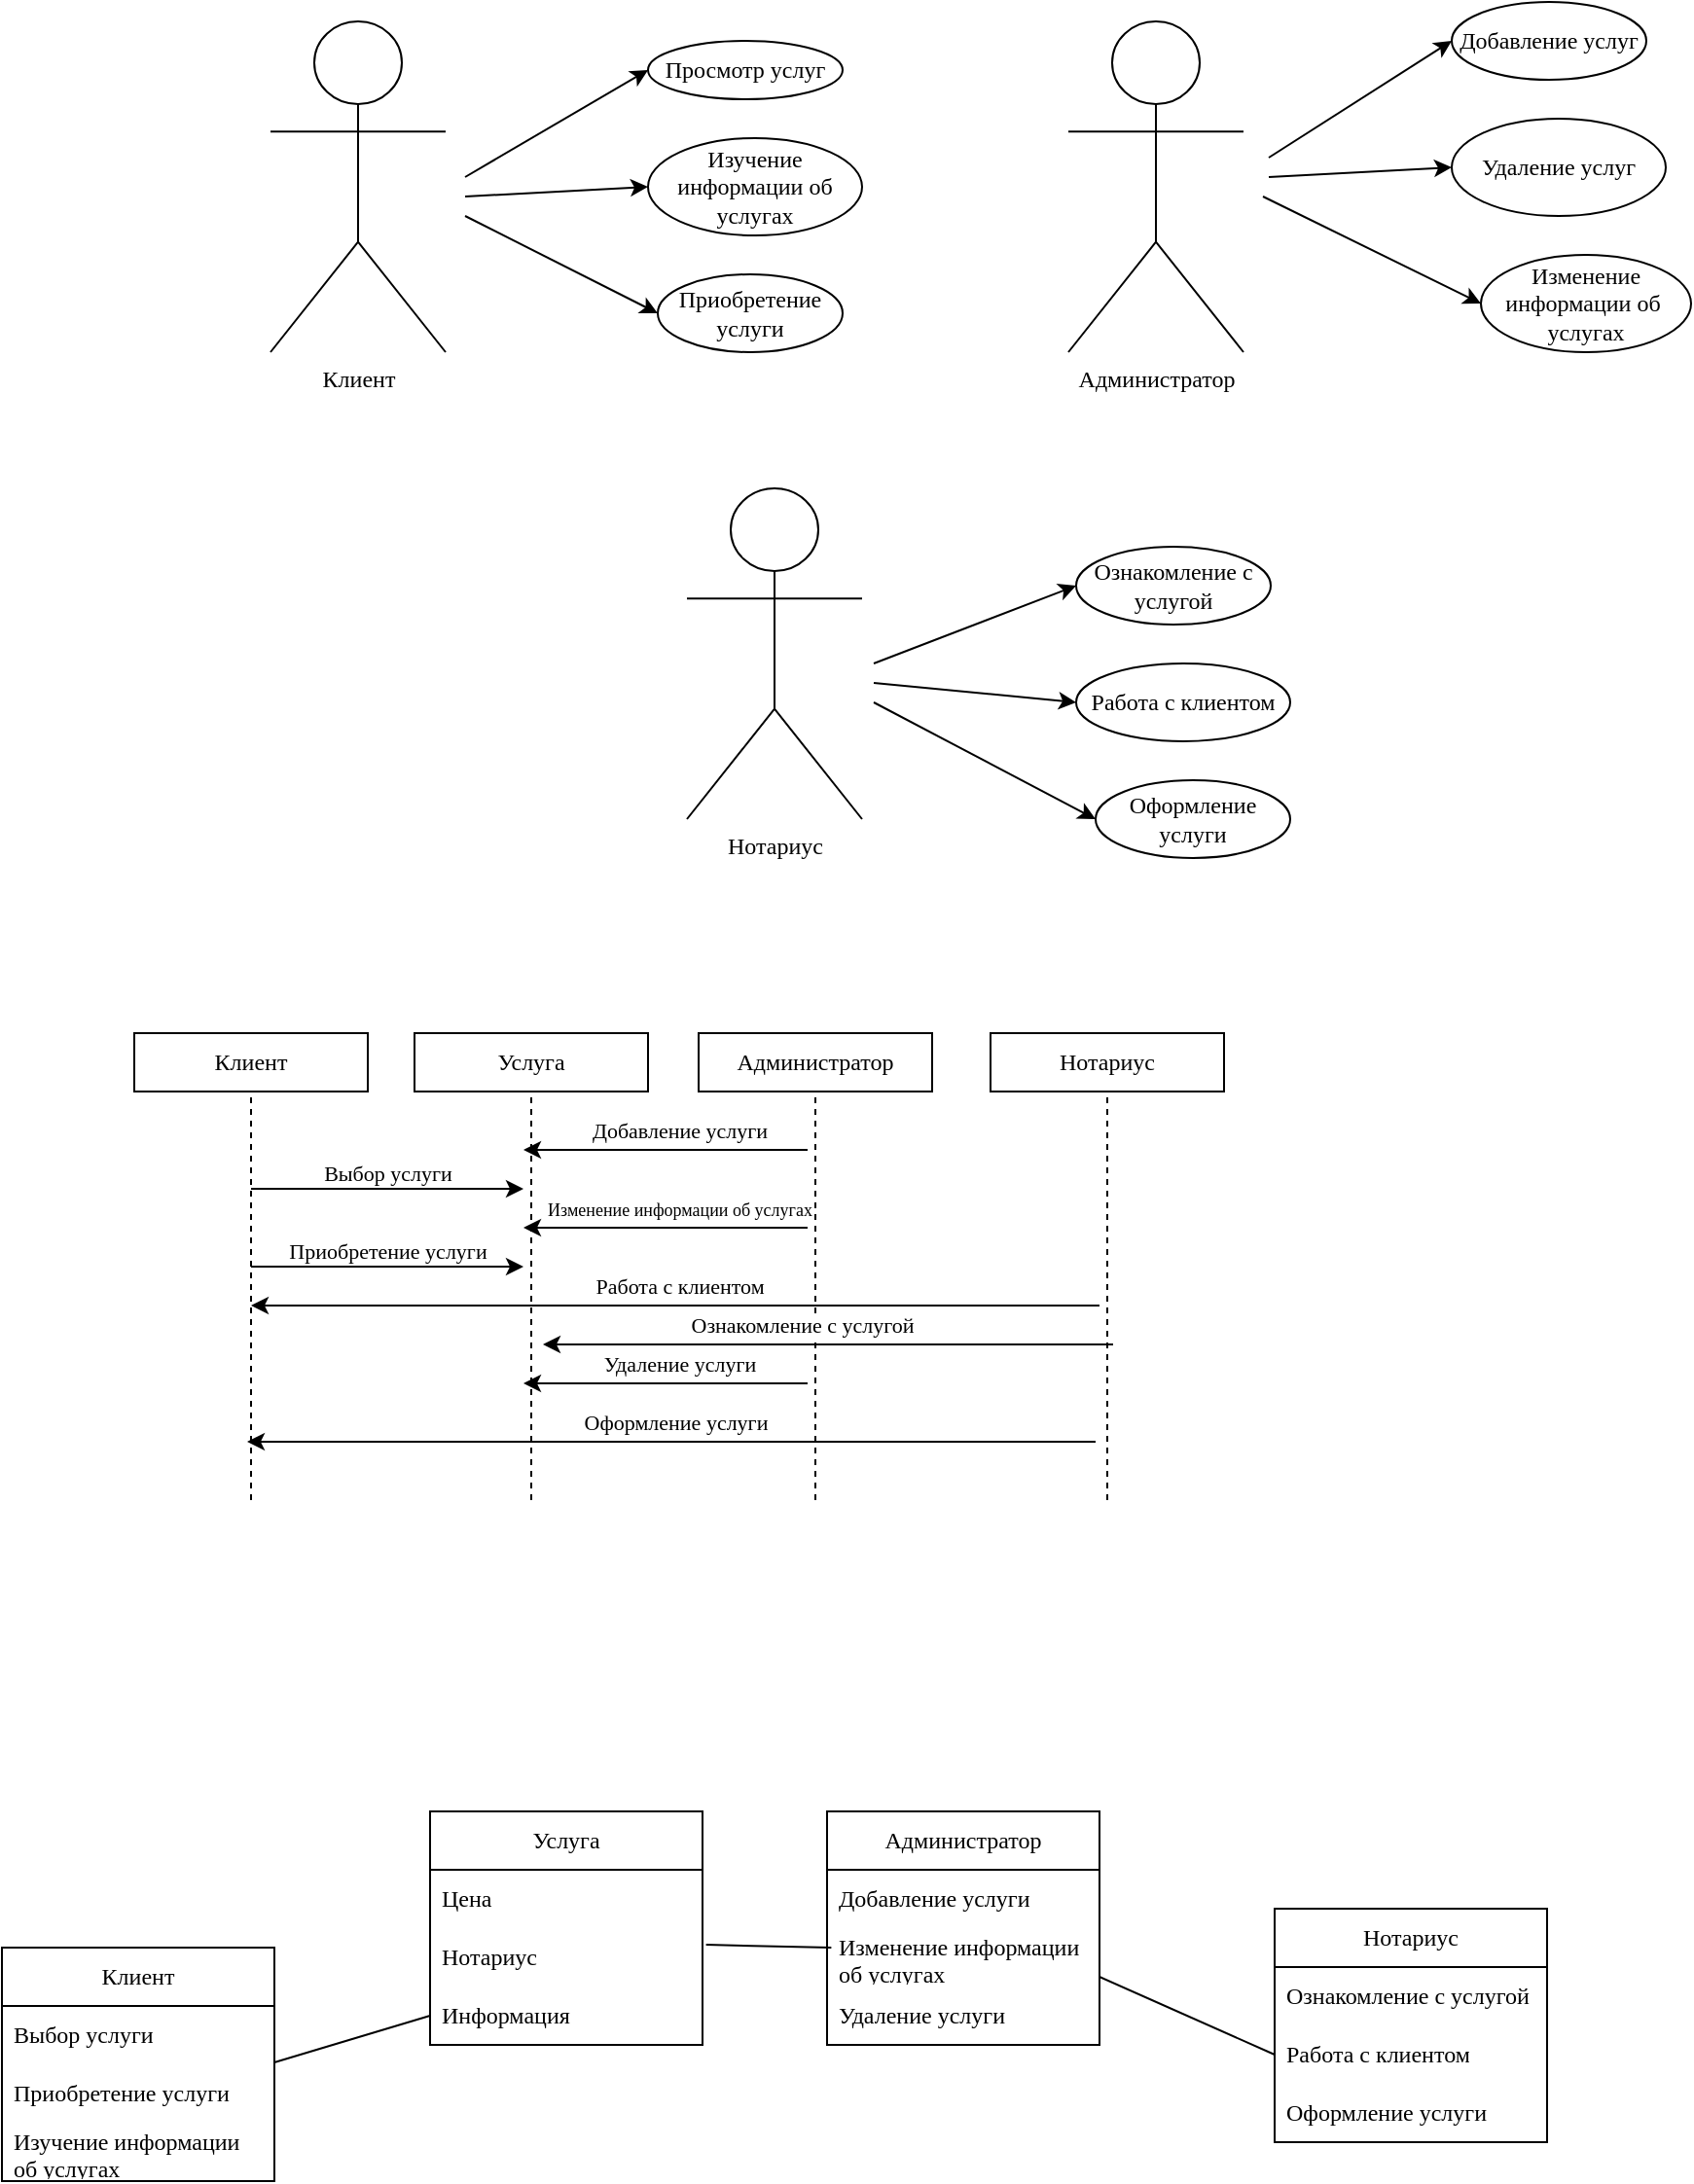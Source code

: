 <mxfile version="24.2.3" type="device">
  <diagram name="Страница — 1" id="UcfjvmZWFk2_USf1i6st">
    <mxGraphModel dx="2086" dy="693" grid="1" gridSize="10" guides="1" tooltips="1" connect="1" arrows="1" fold="1" page="1" pageScale="1" pageWidth="827" pageHeight="1169" math="0" shadow="0">
      <root>
        <mxCell id="0" />
        <mxCell id="1" parent="0" />
        <mxCell id="9l9PwQH1jKQ2nE-yAXZs-1" value="&lt;font face=&quot;Times New Roman&quot;&gt;Администратор&lt;/font&gt;" style="shape=umlActor;verticalLabelPosition=bottom;verticalAlign=top;html=1;outlineConnect=0;" vertex="1" parent="1">
          <mxGeometry x="520" y="120" width="90" height="170" as="geometry" />
        </mxCell>
        <mxCell id="9l9PwQH1jKQ2nE-yAXZs-2" value="&lt;font class=&quot;default_cursor_cs&quot; face=&quot;Times New Roman&quot;&gt;Клиент&lt;/font&gt;" style="shape=umlActor;verticalLabelPosition=bottom;verticalAlign=top;html=1;outlineConnect=0;" vertex="1" parent="1">
          <mxGeometry x="110" y="120" width="90" height="170" as="geometry" />
        </mxCell>
        <mxCell id="9l9PwQH1jKQ2nE-yAXZs-3" value="&lt;font face=&quot;Times New Roman&quot;&gt;Нотариус&lt;/font&gt;" style="shape=umlActor;verticalLabelPosition=bottom;verticalAlign=top;html=1;outlineConnect=0;" vertex="1" parent="1">
          <mxGeometry x="324" y="360" width="90" height="170" as="geometry" />
        </mxCell>
        <mxCell id="9l9PwQH1jKQ2nE-yAXZs-4" value="&lt;font class=&quot;default_cursor_cs&quot; face=&quot;Times New Roman&quot;&gt;Изучение информации об услугах&lt;/font&gt;" style="ellipse;whiteSpace=wrap;html=1;" vertex="1" parent="1">
          <mxGeometry x="304" y="180" width="110" height="50" as="geometry" />
        </mxCell>
        <mxCell id="9l9PwQH1jKQ2nE-yAXZs-5" value="&lt;font face=&quot;Times New Roman&quot;&gt;Просмотр услуг&lt;/font&gt;" style="ellipse;whiteSpace=wrap;html=1;" vertex="1" parent="1">
          <mxGeometry x="304" y="130" width="100" height="30" as="geometry" />
        </mxCell>
        <mxCell id="9l9PwQH1jKQ2nE-yAXZs-6" value="&lt;font class=&quot;default_cursor_cs&quot; face=&quot;Times New Roman&quot;&gt;Приобретение услуги&lt;/font&gt;" style="ellipse;whiteSpace=wrap;html=1;" vertex="1" parent="1">
          <mxGeometry x="309" y="250" width="95" height="40" as="geometry" />
        </mxCell>
        <mxCell id="9l9PwQH1jKQ2nE-yAXZs-10" value="" style="endArrow=classic;html=1;rounded=0;entryX=0;entryY=0.5;entryDx=0;entryDy=0;" edge="1" parent="1" target="9l9PwQH1jKQ2nE-yAXZs-5">
          <mxGeometry width="50" height="50" relative="1" as="geometry">
            <mxPoint x="210" y="200" as="sourcePoint" />
            <mxPoint x="260" y="180" as="targetPoint" />
          </mxGeometry>
        </mxCell>
        <mxCell id="9l9PwQH1jKQ2nE-yAXZs-11" value="" style="endArrow=classic;html=1;rounded=0;entryX=0;entryY=0.5;entryDx=0;entryDy=0;" edge="1" parent="1" target="9l9PwQH1jKQ2nE-yAXZs-4">
          <mxGeometry width="50" height="50" relative="1" as="geometry">
            <mxPoint x="210" y="210" as="sourcePoint" />
            <mxPoint x="304" y="175" as="targetPoint" />
          </mxGeometry>
        </mxCell>
        <mxCell id="9l9PwQH1jKQ2nE-yAXZs-12" value="" style="endArrow=classic;html=1;rounded=0;entryX=0;entryY=0.5;entryDx=0;entryDy=0;" edge="1" parent="1" target="9l9PwQH1jKQ2nE-yAXZs-6">
          <mxGeometry width="50" height="50" relative="1" as="geometry">
            <mxPoint x="210" y="220" as="sourcePoint" />
            <mxPoint x="304" y="210" as="targetPoint" />
          </mxGeometry>
        </mxCell>
        <mxCell id="9l9PwQH1jKQ2nE-yAXZs-13" value="&lt;font class=&quot;default_cursor_cs&quot; face=&quot;Times New Roman&quot;&gt;Удаление услуг&lt;/font&gt;" style="ellipse;whiteSpace=wrap;html=1;" vertex="1" parent="1">
          <mxGeometry x="717" y="170" width="110" height="50" as="geometry" />
        </mxCell>
        <mxCell id="9l9PwQH1jKQ2nE-yAXZs-14" value="&lt;font class=&quot;default_cursor_cs&quot; face=&quot;Times New Roman&quot;&gt;Добавление услуг&lt;/font&gt;" style="ellipse;whiteSpace=wrap;html=1;" vertex="1" parent="1">
          <mxGeometry x="717" y="110" width="100" height="40" as="geometry" />
        </mxCell>
        <mxCell id="9l9PwQH1jKQ2nE-yAXZs-15" value="" style="endArrow=classic;html=1;rounded=0;entryX=0;entryY=0.5;entryDx=0;entryDy=0;" edge="1" parent="1" target="9l9PwQH1jKQ2nE-yAXZs-14">
          <mxGeometry width="50" height="50" relative="1" as="geometry">
            <mxPoint x="623" y="190" as="sourcePoint" />
            <mxPoint x="673" y="170" as="targetPoint" />
          </mxGeometry>
        </mxCell>
        <mxCell id="9l9PwQH1jKQ2nE-yAXZs-16" value="" style="endArrow=classic;html=1;rounded=0;entryX=0;entryY=0.5;entryDx=0;entryDy=0;" edge="1" parent="1" target="9l9PwQH1jKQ2nE-yAXZs-13">
          <mxGeometry width="50" height="50" relative="1" as="geometry">
            <mxPoint x="623" y="200" as="sourcePoint" />
            <mxPoint x="717" y="165" as="targetPoint" />
          </mxGeometry>
        </mxCell>
        <mxCell id="9l9PwQH1jKQ2nE-yAXZs-17" value="" style="endArrow=classic;html=1;rounded=0;entryX=0;entryY=0.5;entryDx=0;entryDy=0;" edge="1" parent="1" target="9l9PwQH1jKQ2nE-yAXZs-18">
          <mxGeometry width="50" height="50" relative="1" as="geometry">
            <mxPoint x="620" y="210" as="sourcePoint" />
            <mxPoint x="722" y="260" as="targetPoint" />
          </mxGeometry>
        </mxCell>
        <mxCell id="9l9PwQH1jKQ2nE-yAXZs-18" value="&lt;font class=&quot;default_cursor_cs&quot; face=&quot;Times New Roman&quot;&gt;Изменение информации об&amp;nbsp; услугах&lt;/font&gt;" style="ellipse;whiteSpace=wrap;html=1;" vertex="1" parent="1">
          <mxGeometry x="732" y="240" width="108" height="50" as="geometry" />
        </mxCell>
        <mxCell id="9l9PwQH1jKQ2nE-yAXZs-19" value="&lt;font class=&quot;default_cursor_cs&quot; face=&quot;Times New Roman&quot;&gt;Работа с клиентом&lt;/font&gt;" style="ellipse;whiteSpace=wrap;html=1;" vertex="1" parent="1">
          <mxGeometry x="524" y="450" width="110" height="40" as="geometry" />
        </mxCell>
        <mxCell id="9l9PwQH1jKQ2nE-yAXZs-20" value="&lt;font class=&quot;default_cursor_cs&quot; face=&quot;Times New Roman&quot;&gt;Ознакомление с услугой&lt;/font&gt;" style="ellipse;whiteSpace=wrap;html=1;" vertex="1" parent="1">
          <mxGeometry x="524" y="390" width="100" height="40" as="geometry" />
        </mxCell>
        <mxCell id="9l9PwQH1jKQ2nE-yAXZs-21" value="" style="endArrow=classic;html=1;rounded=0;entryX=0;entryY=0.5;entryDx=0;entryDy=0;" edge="1" parent="1" target="9l9PwQH1jKQ2nE-yAXZs-20">
          <mxGeometry width="50" height="50" relative="1" as="geometry">
            <mxPoint x="420" y="450" as="sourcePoint" />
            <mxPoint x="480" y="450" as="targetPoint" />
          </mxGeometry>
        </mxCell>
        <mxCell id="9l9PwQH1jKQ2nE-yAXZs-22" value="" style="endArrow=classic;html=1;rounded=0;entryX=0;entryY=0.5;entryDx=0;entryDy=0;" edge="1" parent="1" target="9l9PwQH1jKQ2nE-yAXZs-19">
          <mxGeometry width="50" height="50" relative="1" as="geometry">
            <mxPoint x="420" y="460" as="sourcePoint" />
            <mxPoint x="524" y="445" as="targetPoint" />
          </mxGeometry>
        </mxCell>
        <mxCell id="9l9PwQH1jKQ2nE-yAXZs-25" value="&lt;font class=&quot;default_cursor_cs&quot; face=&quot;Times New Roman&quot;&gt;Клиент&lt;/font&gt;" style="rounded=0;whiteSpace=wrap;html=1;" vertex="1" parent="1">
          <mxGeometry x="40" y="640" width="120" height="30" as="geometry" />
        </mxCell>
        <mxCell id="9l9PwQH1jKQ2nE-yAXZs-26" value="&lt;font class=&quot;default_cursor_cs&quot; face=&quot;Times New Roman&quot;&gt;Услуга&lt;/font&gt;" style="rounded=0;whiteSpace=wrap;html=1;" vertex="1" parent="1">
          <mxGeometry x="184" y="640" width="120" height="30" as="geometry" />
        </mxCell>
        <mxCell id="9l9PwQH1jKQ2nE-yAXZs-27" value="&lt;font class=&quot;default_cursor_cs&quot; face=&quot;Times New Roman&quot;&gt;Администратор&lt;/font&gt;" style="rounded=0;whiteSpace=wrap;html=1;" vertex="1" parent="1">
          <mxGeometry x="330" y="640" width="120" height="30" as="geometry" />
        </mxCell>
        <mxCell id="9l9PwQH1jKQ2nE-yAXZs-28" value="&lt;font class=&quot;default_cursor_cs&quot; face=&quot;Times New Roman&quot;&gt;Нотариус&lt;/font&gt;" style="rounded=0;whiteSpace=wrap;html=1;" vertex="1" parent="1">
          <mxGeometry x="480" y="640" width="120" height="30" as="geometry" />
        </mxCell>
        <mxCell id="9l9PwQH1jKQ2nE-yAXZs-29" value="" style="endArrow=none;dashed=1;html=1;rounded=0;entryX=0.5;entryY=1;entryDx=0;entryDy=0;" edge="1" parent="1" target="9l9PwQH1jKQ2nE-yAXZs-25">
          <mxGeometry width="50" height="50" relative="1" as="geometry">
            <mxPoint x="100" y="880" as="sourcePoint" />
            <mxPoint x="140" y="740" as="targetPoint" />
          </mxGeometry>
        </mxCell>
        <mxCell id="9l9PwQH1jKQ2nE-yAXZs-30" value="" style="endArrow=none;dashed=1;html=1;rounded=0;entryX=0.5;entryY=1;entryDx=0;entryDy=0;" edge="1" parent="1" target="9l9PwQH1jKQ2nE-yAXZs-26">
          <mxGeometry width="50" height="50" relative="1" as="geometry">
            <mxPoint x="244" y="880" as="sourcePoint" />
            <mxPoint x="280" y="760" as="targetPoint" />
          </mxGeometry>
        </mxCell>
        <mxCell id="9l9PwQH1jKQ2nE-yAXZs-31" value="" style="endArrow=none;dashed=1;html=1;rounded=0;entryX=0.5;entryY=1;entryDx=0;entryDy=0;" edge="1" parent="1" target="9l9PwQH1jKQ2nE-yAXZs-27">
          <mxGeometry width="50" height="50" relative="1" as="geometry">
            <mxPoint x="390" y="880" as="sourcePoint" />
            <mxPoint x="430" y="780" as="targetPoint" />
          </mxGeometry>
        </mxCell>
        <mxCell id="9l9PwQH1jKQ2nE-yAXZs-32" value="" style="endArrow=none;dashed=1;html=1;rounded=0;entryX=0.5;entryY=1;entryDx=0;entryDy=0;" edge="1" parent="1" target="9l9PwQH1jKQ2nE-yAXZs-28">
          <mxGeometry width="50" height="50" relative="1" as="geometry">
            <mxPoint x="540" y="880" as="sourcePoint" />
            <mxPoint x="570" y="750" as="targetPoint" />
          </mxGeometry>
        </mxCell>
        <mxCell id="9l9PwQH1jKQ2nE-yAXZs-38" value="" style="endArrow=classic;html=1;rounded=0;" edge="1" parent="1">
          <mxGeometry width="50" height="50" relative="1" as="geometry">
            <mxPoint x="386" y="700" as="sourcePoint" />
            <mxPoint x="240" y="700" as="targetPoint" />
          </mxGeometry>
        </mxCell>
        <mxCell id="9l9PwQH1jKQ2nE-yAXZs-42" value="&lt;font class=&quot;default_cursor_cs&quot; face=&quot;Times New Roman&quot;&gt;Добавление услуги&lt;/font&gt;" style="edgeLabel;html=1;align=center;verticalAlign=middle;resizable=0;points=[];" vertex="1" connectable="0" parent="9l9PwQH1jKQ2nE-yAXZs-38">
          <mxGeometry x="-0.219" y="-1" relative="1" as="geometry">
            <mxPoint x="-9" y="-9" as="offset" />
          </mxGeometry>
        </mxCell>
        <mxCell id="9l9PwQH1jKQ2nE-yAXZs-43" value="" style="endArrow=classic;html=1;rounded=0;" edge="1" parent="1">
          <mxGeometry width="50" height="50" relative="1" as="geometry">
            <mxPoint x="100" y="720" as="sourcePoint" />
            <mxPoint x="240" y="720" as="targetPoint" />
          </mxGeometry>
        </mxCell>
        <mxCell id="9l9PwQH1jKQ2nE-yAXZs-44" value="&lt;font class=&quot;default_cursor_cs&quot; face=&quot;Times New Roman&quot;&gt;Выбор услуги&lt;/font&gt;" style="edgeLabel;html=1;align=center;verticalAlign=middle;resizable=0;points=[];" vertex="1" connectable="0" parent="9l9PwQH1jKQ2nE-yAXZs-43">
          <mxGeometry x="-0.219" y="-1" relative="1" as="geometry">
            <mxPoint x="15" y="-9" as="offset" />
          </mxGeometry>
        </mxCell>
        <mxCell id="9l9PwQH1jKQ2nE-yAXZs-45" value="" style="endArrow=classic;html=1;rounded=0;" edge="1" parent="1">
          <mxGeometry width="50" height="50" relative="1" as="geometry">
            <mxPoint x="386" y="740" as="sourcePoint" />
            <mxPoint x="240" y="740" as="targetPoint" />
          </mxGeometry>
        </mxCell>
        <mxCell id="9l9PwQH1jKQ2nE-yAXZs-46" value="&lt;font style=&quot;font-size: 9px;&quot; class=&quot;default_cursor_cs&quot; face=&quot;Times New Roman&quot;&gt;Изменение информации об услугах&lt;/font&gt;" style="edgeLabel;html=1;align=center;verticalAlign=middle;resizable=0;points=[];" vertex="1" connectable="0" parent="9l9PwQH1jKQ2nE-yAXZs-45">
          <mxGeometry x="-0.219" y="-1" relative="1" as="geometry">
            <mxPoint x="-9" y="-9" as="offset" />
          </mxGeometry>
        </mxCell>
        <mxCell id="9l9PwQH1jKQ2nE-yAXZs-47" value="" style="endArrow=classic;html=1;rounded=0;" edge="1" parent="1">
          <mxGeometry width="50" height="50" relative="1" as="geometry">
            <mxPoint x="100" y="760" as="sourcePoint" />
            <mxPoint x="240" y="760" as="targetPoint" />
          </mxGeometry>
        </mxCell>
        <mxCell id="9l9PwQH1jKQ2nE-yAXZs-48" value="&lt;font class=&quot;default_cursor_cs&quot; face=&quot;Times New Roman&quot;&gt;Приобретение услуги&lt;/font&gt;" style="edgeLabel;html=1;align=center;verticalAlign=middle;resizable=0;points=[];" vertex="1" connectable="0" parent="9l9PwQH1jKQ2nE-yAXZs-47">
          <mxGeometry x="-0.219" y="-1" relative="1" as="geometry">
            <mxPoint x="15" y="-9" as="offset" />
          </mxGeometry>
        </mxCell>
        <mxCell id="9l9PwQH1jKQ2nE-yAXZs-49" value="" style="endArrow=classic;html=1;rounded=0;" edge="1" parent="1">
          <mxGeometry width="50" height="50" relative="1" as="geometry">
            <mxPoint x="536" y="780" as="sourcePoint" />
            <mxPoint x="100" y="780" as="targetPoint" />
          </mxGeometry>
        </mxCell>
        <mxCell id="9l9PwQH1jKQ2nE-yAXZs-50" value="&lt;font style=&quot;font-size: 11px;&quot; class=&quot;default_cursor_cs&quot; face=&quot;Times New Roman&quot;&gt;Работа с клиентом&lt;/font&gt;" style="edgeLabel;html=1;align=center;verticalAlign=middle;resizable=0;points=[];" vertex="1" connectable="0" parent="9l9PwQH1jKQ2nE-yAXZs-49">
          <mxGeometry x="-0.219" y="-1" relative="1" as="geometry">
            <mxPoint x="-46" y="-9" as="offset" />
          </mxGeometry>
        </mxCell>
        <mxCell id="9l9PwQH1jKQ2nE-yAXZs-51" value="" style="endArrow=classic;html=1;rounded=0;" edge="1" parent="1">
          <mxGeometry width="50" height="50" relative="1" as="geometry">
            <mxPoint x="543" y="800" as="sourcePoint" />
            <mxPoint x="250" y="800" as="targetPoint" />
          </mxGeometry>
        </mxCell>
        <mxCell id="9l9PwQH1jKQ2nE-yAXZs-52" value="&lt;font style=&quot;font-size: 11px;&quot; class=&quot;default_cursor_cs&quot; face=&quot;Times New Roman&quot;&gt;Ознакомление с услугой&lt;/font&gt;" style="edgeLabel;html=1;align=center;verticalAlign=middle;resizable=0;points=[];" vertex="1" connectable="0" parent="9l9PwQH1jKQ2nE-yAXZs-51">
          <mxGeometry x="-0.219" y="-1" relative="1" as="geometry">
            <mxPoint x="-46" y="-9" as="offset" />
          </mxGeometry>
        </mxCell>
        <mxCell id="9l9PwQH1jKQ2nE-yAXZs-53" value="" style="endArrow=classic;html=1;rounded=0;" edge="1" parent="1">
          <mxGeometry width="50" height="50" relative="1" as="geometry">
            <mxPoint x="386" y="820" as="sourcePoint" />
            <mxPoint x="240" y="820" as="targetPoint" />
          </mxGeometry>
        </mxCell>
        <mxCell id="9l9PwQH1jKQ2nE-yAXZs-54" value="&lt;font class=&quot;default_cursor_cs&quot; face=&quot;Times New Roman&quot;&gt;Удаление услуги&lt;/font&gt;" style="edgeLabel;html=1;align=center;verticalAlign=middle;resizable=0;points=[];" vertex="1" connectable="0" parent="9l9PwQH1jKQ2nE-yAXZs-53">
          <mxGeometry x="-0.219" y="-1" relative="1" as="geometry">
            <mxPoint x="-9" y="-9" as="offset" />
          </mxGeometry>
        </mxCell>
        <mxCell id="9l9PwQH1jKQ2nE-yAXZs-55" value="&lt;font class=&quot;default_cursor_cs&quot; face=&quot;Times New Roman&quot;&gt;Клиент&lt;/font&gt;" style="swimlane;fontStyle=0;childLayout=stackLayout;horizontal=1;startSize=30;horizontalStack=0;resizeParent=1;resizeParentMax=0;resizeLast=0;collapsible=1;marginBottom=0;whiteSpace=wrap;html=1;" vertex="1" parent="1">
          <mxGeometry x="-28" y="1110" width="140" height="120" as="geometry">
            <mxRectangle x="30" y="970" width="60" height="30" as="alternateBounds" />
          </mxGeometry>
        </mxCell>
        <mxCell id="9l9PwQH1jKQ2nE-yAXZs-56" value="&lt;font face=&quot;Times New Roman&quot;&gt;Выбор услуги&lt;/font&gt;" style="text;strokeColor=none;fillColor=none;align=left;verticalAlign=middle;spacingLeft=4;spacingRight=4;overflow=hidden;points=[[0,0.5],[1,0.5]];portConstraint=eastwest;rotatable=0;whiteSpace=wrap;html=1;" vertex="1" parent="9l9PwQH1jKQ2nE-yAXZs-55">
          <mxGeometry y="30" width="140" height="30" as="geometry" />
        </mxCell>
        <mxCell id="9l9PwQH1jKQ2nE-yAXZs-57" value="&lt;font class=&quot;default_cursor_cs&quot; face=&quot;Times New Roman&quot;&gt;Приобретение услуги&lt;/font&gt;" style="text;strokeColor=none;fillColor=none;align=left;verticalAlign=middle;spacingLeft=4;spacingRight=4;overflow=hidden;points=[[0,0.5],[1,0.5]];portConstraint=eastwest;rotatable=0;whiteSpace=wrap;html=1;" vertex="1" parent="9l9PwQH1jKQ2nE-yAXZs-55">
          <mxGeometry y="60" width="140" height="30" as="geometry" />
        </mxCell>
        <mxCell id="9l9PwQH1jKQ2nE-yAXZs-58" value="&lt;font face=&quot;Times New Roman&quot;&gt;Изучение информации об услугах&lt;/font&gt;" style="text;strokeColor=none;fillColor=none;align=left;verticalAlign=middle;spacingLeft=4;spacingRight=4;overflow=hidden;points=[[0,0.5],[1,0.5]];portConstraint=eastwest;rotatable=0;whiteSpace=wrap;html=1;" vertex="1" parent="9l9PwQH1jKQ2nE-yAXZs-55">
          <mxGeometry y="90" width="140" height="30" as="geometry" />
        </mxCell>
        <mxCell id="9l9PwQH1jKQ2nE-yAXZs-61" value="&lt;font class=&quot;default_cursor_cs&quot; face=&quot;Times New Roman&quot;&gt;Оформление услуги&lt;/font&gt;" style="ellipse;whiteSpace=wrap;html=1;" vertex="1" parent="1">
          <mxGeometry x="534" y="510" width="100" height="40" as="geometry" />
        </mxCell>
        <mxCell id="9l9PwQH1jKQ2nE-yAXZs-62" value="" style="endArrow=classic;html=1;rounded=0;entryX=0;entryY=0.5;entryDx=0;entryDy=0;" edge="1" parent="1" target="9l9PwQH1jKQ2nE-yAXZs-61">
          <mxGeometry width="50" height="50" relative="1" as="geometry">
            <mxPoint x="420" y="470" as="sourcePoint" />
            <mxPoint x="490" y="570" as="targetPoint" />
          </mxGeometry>
        </mxCell>
        <mxCell id="9l9PwQH1jKQ2nE-yAXZs-63" value="" style="endArrow=classic;html=1;rounded=0;" edge="1" parent="1">
          <mxGeometry width="50" height="50" relative="1" as="geometry">
            <mxPoint x="534" y="850" as="sourcePoint" />
            <mxPoint x="98" y="850" as="targetPoint" />
          </mxGeometry>
        </mxCell>
        <mxCell id="9l9PwQH1jKQ2nE-yAXZs-64" value="&lt;font style=&quot;font-size: 11px;&quot; class=&quot;default_cursor_cs&quot; face=&quot;Times New Roman&quot;&gt;Оформление услуги&lt;/font&gt;" style="edgeLabel;html=1;align=center;verticalAlign=middle;resizable=0;points=[];" vertex="1" connectable="0" parent="9l9PwQH1jKQ2nE-yAXZs-63">
          <mxGeometry x="-0.219" y="-1" relative="1" as="geometry">
            <mxPoint x="-46" y="-9" as="offset" />
          </mxGeometry>
        </mxCell>
        <mxCell id="9l9PwQH1jKQ2nE-yAXZs-65" value="&lt;font class=&quot;default_cursor_cs&quot; face=&quot;Times New Roman&quot;&gt;Услуга&lt;/font&gt;" style="swimlane;fontStyle=0;childLayout=stackLayout;horizontal=1;startSize=30;horizontalStack=0;resizeParent=1;resizeParentMax=0;resizeLast=0;collapsible=1;marginBottom=0;whiteSpace=wrap;html=1;" vertex="1" parent="1">
          <mxGeometry x="192" y="1040" width="140" height="120" as="geometry">
            <mxRectangle x="30" y="970" width="60" height="30" as="alternateBounds" />
          </mxGeometry>
        </mxCell>
        <mxCell id="9l9PwQH1jKQ2nE-yAXZs-66" value="&lt;font class=&quot;default_cursor_cs&quot; face=&quot;Times New Roman&quot;&gt;Цена&lt;/font&gt;" style="text;strokeColor=none;fillColor=none;align=left;verticalAlign=middle;spacingLeft=4;spacingRight=4;overflow=hidden;points=[[0,0.5],[1,0.5]];portConstraint=eastwest;rotatable=0;whiteSpace=wrap;html=1;" vertex="1" parent="9l9PwQH1jKQ2nE-yAXZs-65">
          <mxGeometry y="30" width="140" height="30" as="geometry" />
        </mxCell>
        <mxCell id="9l9PwQH1jKQ2nE-yAXZs-67" value="&lt;font class=&quot;default_cursor_cs&quot; face=&quot;Times New Roman&quot;&gt;Нотариус&lt;/font&gt;" style="text;strokeColor=none;fillColor=none;align=left;verticalAlign=middle;spacingLeft=4;spacingRight=4;overflow=hidden;points=[[0,0.5],[1,0.5]];portConstraint=eastwest;rotatable=0;whiteSpace=wrap;html=1;" vertex="1" parent="9l9PwQH1jKQ2nE-yAXZs-65">
          <mxGeometry y="60" width="140" height="30" as="geometry" />
        </mxCell>
        <mxCell id="9l9PwQH1jKQ2nE-yAXZs-68" value="&lt;font class=&quot;default_cursor_cs&quot; face=&quot;Times New Roman&quot;&gt;Информация&lt;/font&gt;" style="text;strokeColor=none;fillColor=none;align=left;verticalAlign=middle;spacingLeft=4;spacingRight=4;overflow=hidden;points=[[0,0.5],[1,0.5]];portConstraint=eastwest;rotatable=0;whiteSpace=wrap;html=1;" vertex="1" parent="9l9PwQH1jKQ2nE-yAXZs-65">
          <mxGeometry y="90" width="140" height="30" as="geometry" />
        </mxCell>
        <mxCell id="9l9PwQH1jKQ2nE-yAXZs-69" value="&lt;font class=&quot;default_cursor_cs&quot; face=&quot;Times New Roman&quot;&gt;Администратор&lt;/font&gt;" style="swimlane;fontStyle=0;childLayout=stackLayout;horizontal=1;startSize=30;horizontalStack=0;resizeParent=1;resizeParentMax=0;resizeLast=0;collapsible=1;marginBottom=0;whiteSpace=wrap;html=1;" vertex="1" parent="1">
          <mxGeometry x="396" y="1040" width="140" height="120" as="geometry">
            <mxRectangle x="30" y="970" width="60" height="30" as="alternateBounds" />
          </mxGeometry>
        </mxCell>
        <mxCell id="9l9PwQH1jKQ2nE-yAXZs-70" value="&lt;font class=&quot;default_cursor_cs&quot; face=&quot;Times New Roman&quot;&gt;Добавление услуги&amp;nbsp;&lt;/font&gt;" style="text;strokeColor=none;fillColor=none;align=left;verticalAlign=middle;spacingLeft=4;spacingRight=4;overflow=hidden;points=[[0,0.5],[1,0.5]];portConstraint=eastwest;rotatable=0;whiteSpace=wrap;html=1;" vertex="1" parent="9l9PwQH1jKQ2nE-yAXZs-69">
          <mxGeometry y="30" width="140" height="30" as="geometry" />
        </mxCell>
        <mxCell id="9l9PwQH1jKQ2nE-yAXZs-71" value="&lt;font class=&quot;default_cursor_cs&quot; face=&quot;Times New Roman&quot;&gt;Изменение информации об услугах&lt;/font&gt;" style="text;strokeColor=none;fillColor=none;align=left;verticalAlign=middle;spacingLeft=4;spacingRight=4;overflow=hidden;points=[[0,0.5],[1,0.5]];portConstraint=eastwest;rotatable=0;whiteSpace=wrap;html=1;" vertex="1" parent="9l9PwQH1jKQ2nE-yAXZs-69">
          <mxGeometry y="60" width="140" height="30" as="geometry" />
        </mxCell>
        <mxCell id="9l9PwQH1jKQ2nE-yAXZs-72" value="&lt;font class=&quot;default_cursor_cs&quot; face=&quot;Times New Roman&quot;&gt;Удаление услуги&lt;/font&gt;" style="text;strokeColor=none;fillColor=none;align=left;verticalAlign=middle;spacingLeft=4;spacingRight=4;overflow=hidden;points=[[0,0.5],[1,0.5]];portConstraint=eastwest;rotatable=0;whiteSpace=wrap;html=1;" vertex="1" parent="9l9PwQH1jKQ2nE-yAXZs-69">
          <mxGeometry y="90" width="140" height="30" as="geometry" />
        </mxCell>
        <mxCell id="9l9PwQH1jKQ2nE-yAXZs-73" value="&lt;font class=&quot;default_cursor_cs&quot; face=&quot;Times New Roman&quot;&gt;Нотариус&lt;/font&gt;" style="swimlane;fontStyle=0;childLayout=stackLayout;horizontal=1;startSize=30;horizontalStack=0;resizeParent=1;resizeParentMax=0;resizeLast=0;collapsible=1;marginBottom=0;whiteSpace=wrap;html=1;" vertex="1" parent="1">
          <mxGeometry x="626" y="1090" width="140" height="120" as="geometry">
            <mxRectangle x="30" y="970" width="60" height="30" as="alternateBounds" />
          </mxGeometry>
        </mxCell>
        <mxCell id="9l9PwQH1jKQ2nE-yAXZs-74" value="&lt;font class=&quot;default_cursor_cs&quot; face=&quot;Times New Roman&quot;&gt;Ознакомление с услугой&lt;/font&gt;" style="text;strokeColor=none;fillColor=none;align=left;verticalAlign=middle;spacingLeft=4;spacingRight=4;overflow=hidden;points=[[0,0.5],[1,0.5]];portConstraint=eastwest;rotatable=0;whiteSpace=wrap;html=1;" vertex="1" parent="9l9PwQH1jKQ2nE-yAXZs-73">
          <mxGeometry y="30" width="140" height="30" as="geometry" />
        </mxCell>
        <mxCell id="9l9PwQH1jKQ2nE-yAXZs-75" value="&lt;font class=&quot;default_cursor_cs&quot; face=&quot;Times New Roman&quot;&gt;Работа с клиентом&lt;/font&gt;" style="text;strokeColor=none;fillColor=none;align=left;verticalAlign=middle;spacingLeft=4;spacingRight=4;overflow=hidden;points=[[0,0.5],[1,0.5]];portConstraint=eastwest;rotatable=0;whiteSpace=wrap;html=1;" vertex="1" parent="9l9PwQH1jKQ2nE-yAXZs-73">
          <mxGeometry y="60" width="140" height="30" as="geometry" />
        </mxCell>
        <mxCell id="9l9PwQH1jKQ2nE-yAXZs-76" value="&lt;font class=&quot;default_cursor_cs&quot; face=&quot;Times New Roman&quot;&gt;Оформление услуги&lt;/font&gt;" style="text;strokeColor=none;fillColor=none;align=left;verticalAlign=middle;spacingLeft=4;spacingRight=4;overflow=hidden;points=[[0,0.5],[1,0.5]];portConstraint=eastwest;rotatable=0;whiteSpace=wrap;html=1;" vertex="1" parent="9l9PwQH1jKQ2nE-yAXZs-73">
          <mxGeometry y="90" width="140" height="30" as="geometry" />
        </mxCell>
        <mxCell id="9l9PwQH1jKQ2nE-yAXZs-77" value="" style="endArrow=none;html=1;rounded=0;entryX=0;entryY=0.5;entryDx=0;entryDy=0;" edge="1" parent="1" target="9l9PwQH1jKQ2nE-yAXZs-68">
          <mxGeometry width="50" height="50" relative="1" as="geometry">
            <mxPoint x="112" y="1169" as="sourcePoint" />
            <mxPoint x="162" y="1119" as="targetPoint" />
          </mxGeometry>
        </mxCell>
        <mxCell id="9l9PwQH1jKQ2nE-yAXZs-79" value="" style="endArrow=none;html=1;rounded=0;entryX=0;entryY=0.5;entryDx=0;entryDy=0;" edge="1" parent="1" target="9l9PwQH1jKQ2nE-yAXZs-75">
          <mxGeometry width="50" height="50" relative="1" as="geometry">
            <mxPoint x="536" y="1125" as="sourcePoint" />
            <mxPoint x="586" y="1075" as="targetPoint" />
          </mxGeometry>
        </mxCell>
        <mxCell id="9l9PwQH1jKQ2nE-yAXZs-80" value="" style="endArrow=none;html=1;rounded=0;exitX=1.013;exitY=0.285;exitDx=0;exitDy=0;exitPerimeter=0;" edge="1" parent="1" source="9l9PwQH1jKQ2nE-yAXZs-67">
          <mxGeometry width="50" height="50" relative="1" as="geometry">
            <mxPoint x="350" y="1110" as="sourcePoint" />
            <mxPoint x="398.19" y="1110" as="targetPoint" />
          </mxGeometry>
        </mxCell>
      </root>
    </mxGraphModel>
  </diagram>
</mxfile>
